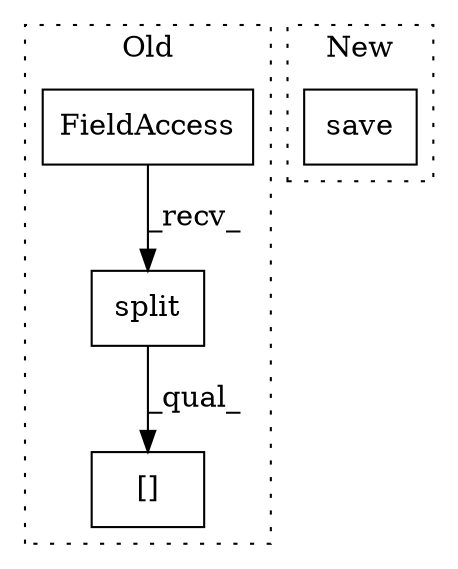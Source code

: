 digraph G {
subgraph cluster0 {
1 [label="split" a="32" s="3071,3087" l="6,1" shape="box"];
3 [label="[]" a="2" s="3063,3107" l="26,1" shape="box"];
4 [label="FieldAccess" a="22" s="3063" l="7" shape="box"];
label = "Old";
style="dotted";
}
subgraph cluster1 {
2 [label="save" a="32" s="3363,3383" l="5,1" shape="box"];
label = "New";
style="dotted";
}
1 -> 3 [label="_qual_"];
4 -> 1 [label="_recv_"];
}